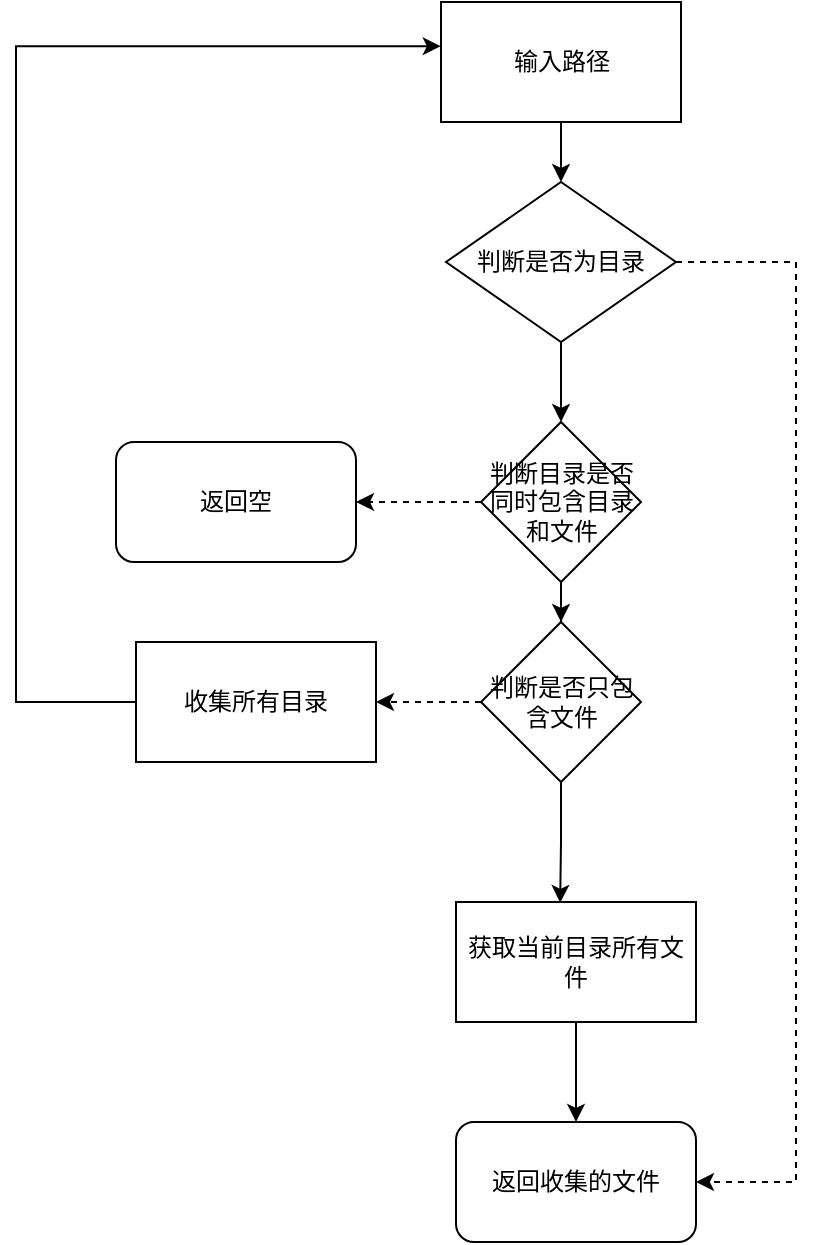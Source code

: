 <mxfile version="26.2.12">
  <diagram id="C5RBs43oDa-KdzZeNtuy" name="Page-1">
    <mxGraphModel dx="1235" dy="680" grid="1" gridSize="10" guides="1" tooltips="1" connect="1" arrows="1" fold="1" page="1" pageScale="1" pageWidth="827" pageHeight="1169" math="0" shadow="0">
      <root>
        <mxCell id="WIyWlLk6GJQsqaUBKTNV-0" />
        <mxCell id="WIyWlLk6GJQsqaUBKTNV-1" parent="WIyWlLk6GJQsqaUBKTNV-0" />
        <mxCell id="cTEr3M9oa_GZLNp3u85K-3" style="edgeStyle=orthogonalEdgeStyle;rounded=0;orthogonalLoop=1;jettySize=auto;html=1;" edge="1" parent="WIyWlLk6GJQsqaUBKTNV-1" source="cTEr3M9oa_GZLNp3u85K-0" target="cTEr3M9oa_GZLNp3u85K-2">
          <mxGeometry relative="1" as="geometry" />
        </mxCell>
        <mxCell id="cTEr3M9oa_GZLNp3u85K-0" value="输入路径" style="rounded=0;whiteSpace=wrap;html=1;" vertex="1" parent="WIyWlLk6GJQsqaUBKTNV-1">
          <mxGeometry x="362.5" width="120" height="60" as="geometry" />
        </mxCell>
        <mxCell id="cTEr3M9oa_GZLNp3u85K-26" style="edgeStyle=orthogonalEdgeStyle;rounded=0;orthogonalLoop=1;jettySize=auto;html=1;entryX=1;entryY=0.5;entryDx=0;entryDy=0;dashed=1;" edge="1" parent="WIyWlLk6GJQsqaUBKTNV-1" source="cTEr3M9oa_GZLNp3u85K-2" target="cTEr3M9oa_GZLNp3u85K-19">
          <mxGeometry relative="1" as="geometry">
            <mxPoint x="550" y="550" as="targetPoint" />
            <Array as="points">
              <mxPoint x="540" y="130" />
              <mxPoint x="540" y="590" />
            </Array>
          </mxGeometry>
        </mxCell>
        <mxCell id="cTEr3M9oa_GZLNp3u85K-30" style="edgeStyle=orthogonalEdgeStyle;rounded=0;orthogonalLoop=1;jettySize=auto;html=1;" edge="1" parent="WIyWlLk6GJQsqaUBKTNV-1" source="cTEr3M9oa_GZLNp3u85K-2" target="cTEr3M9oa_GZLNp3u85K-28">
          <mxGeometry relative="1" as="geometry" />
        </mxCell>
        <mxCell id="cTEr3M9oa_GZLNp3u85K-2" value="判断是否为目录" style="rhombus;whiteSpace=wrap;html=1;" vertex="1" parent="WIyWlLk6GJQsqaUBKTNV-1">
          <mxGeometry x="365" y="90" width="115" height="80" as="geometry" />
        </mxCell>
        <mxCell id="cTEr3M9oa_GZLNp3u85K-20" style="edgeStyle=orthogonalEdgeStyle;rounded=0;orthogonalLoop=1;jettySize=auto;html=1;" edge="1" parent="WIyWlLk6GJQsqaUBKTNV-1" source="cTEr3M9oa_GZLNp3u85K-13" target="cTEr3M9oa_GZLNp3u85K-19">
          <mxGeometry relative="1" as="geometry" />
        </mxCell>
        <mxCell id="cTEr3M9oa_GZLNp3u85K-13" value="获取当前目录所有文件" style="whiteSpace=wrap;html=1;rounded=0;" vertex="1" parent="WIyWlLk6GJQsqaUBKTNV-1">
          <mxGeometry x="370" y="450" width="120" height="60" as="geometry" />
        </mxCell>
        <mxCell id="cTEr3M9oa_GZLNp3u85K-19" value="返回收集的文件" style="rounded=1;whiteSpace=wrap;html=1;" vertex="1" parent="WIyWlLk6GJQsqaUBKTNV-1">
          <mxGeometry x="370" y="560" width="120" height="60" as="geometry" />
        </mxCell>
        <mxCell id="cTEr3M9oa_GZLNp3u85K-36" style="edgeStyle=orthogonalEdgeStyle;rounded=0;orthogonalLoop=1;jettySize=auto;html=1;dashed=1;" edge="1" parent="WIyWlLk6GJQsqaUBKTNV-1" source="cTEr3M9oa_GZLNp3u85K-28" target="cTEr3M9oa_GZLNp3u85K-37">
          <mxGeometry relative="1" as="geometry">
            <mxPoint x="300" y="250" as="targetPoint" />
          </mxGeometry>
        </mxCell>
        <mxCell id="cTEr3M9oa_GZLNp3u85K-41" value="" style="edgeStyle=orthogonalEdgeStyle;rounded=0;orthogonalLoop=1;jettySize=auto;html=1;" edge="1" parent="WIyWlLk6GJQsqaUBKTNV-1" source="cTEr3M9oa_GZLNp3u85K-28" target="cTEr3M9oa_GZLNp3u85K-40">
          <mxGeometry relative="1" as="geometry" />
        </mxCell>
        <mxCell id="cTEr3M9oa_GZLNp3u85K-28" value="判断目录是否同时包含目录和文件" style="rhombus;whiteSpace=wrap;html=1;direction=west;" vertex="1" parent="WIyWlLk6GJQsqaUBKTNV-1">
          <mxGeometry x="382.5" y="210" width="80" height="80" as="geometry" />
        </mxCell>
        <mxCell id="cTEr3M9oa_GZLNp3u85K-37" value="返回空" style="rounded=1;whiteSpace=wrap;html=1;" vertex="1" parent="WIyWlLk6GJQsqaUBKTNV-1">
          <mxGeometry x="200" y="220" width="120" height="60" as="geometry" />
        </mxCell>
        <mxCell id="cTEr3M9oa_GZLNp3u85K-43" style="edgeStyle=orthogonalEdgeStyle;rounded=0;orthogonalLoop=1;jettySize=auto;html=1;dashed=1;" edge="1" parent="WIyWlLk6GJQsqaUBKTNV-1" source="cTEr3M9oa_GZLNp3u85K-40" target="cTEr3M9oa_GZLNp3u85K-44">
          <mxGeometry relative="1" as="geometry">
            <mxPoint x="320" y="350" as="targetPoint" />
          </mxGeometry>
        </mxCell>
        <mxCell id="cTEr3M9oa_GZLNp3u85K-40" value="判断是否只包含文件" style="rhombus;whiteSpace=wrap;html=1;" vertex="1" parent="WIyWlLk6GJQsqaUBKTNV-1">
          <mxGeometry x="382.5" y="310" width="80" height="80" as="geometry" />
        </mxCell>
        <mxCell id="cTEr3M9oa_GZLNp3u85K-42" style="edgeStyle=orthogonalEdgeStyle;rounded=0;orthogonalLoop=1;jettySize=auto;html=1;exitX=0.5;exitY=1;exitDx=0;exitDy=0;entryX=0.434;entryY=0.007;entryDx=0;entryDy=0;entryPerimeter=0;" edge="1" parent="WIyWlLk6GJQsqaUBKTNV-1" source="cTEr3M9oa_GZLNp3u85K-40" target="cTEr3M9oa_GZLNp3u85K-13">
          <mxGeometry relative="1" as="geometry" />
        </mxCell>
        <mxCell id="cTEr3M9oa_GZLNp3u85K-44" value="收集所有目录" style="rounded=0;whiteSpace=wrap;html=1;" vertex="1" parent="WIyWlLk6GJQsqaUBKTNV-1">
          <mxGeometry x="210" y="320" width="120" height="60" as="geometry" />
        </mxCell>
        <mxCell id="cTEr3M9oa_GZLNp3u85K-45" style="edgeStyle=orthogonalEdgeStyle;rounded=0;orthogonalLoop=1;jettySize=auto;html=1;entryX=-0.001;entryY=0.368;entryDx=0;entryDy=0;entryPerimeter=0;" edge="1" parent="WIyWlLk6GJQsqaUBKTNV-1" source="cTEr3M9oa_GZLNp3u85K-44" target="cTEr3M9oa_GZLNp3u85K-0">
          <mxGeometry relative="1" as="geometry">
            <Array as="points">
              <mxPoint x="150" y="350" />
              <mxPoint x="150" y="22" />
            </Array>
          </mxGeometry>
        </mxCell>
      </root>
    </mxGraphModel>
  </diagram>
</mxfile>
